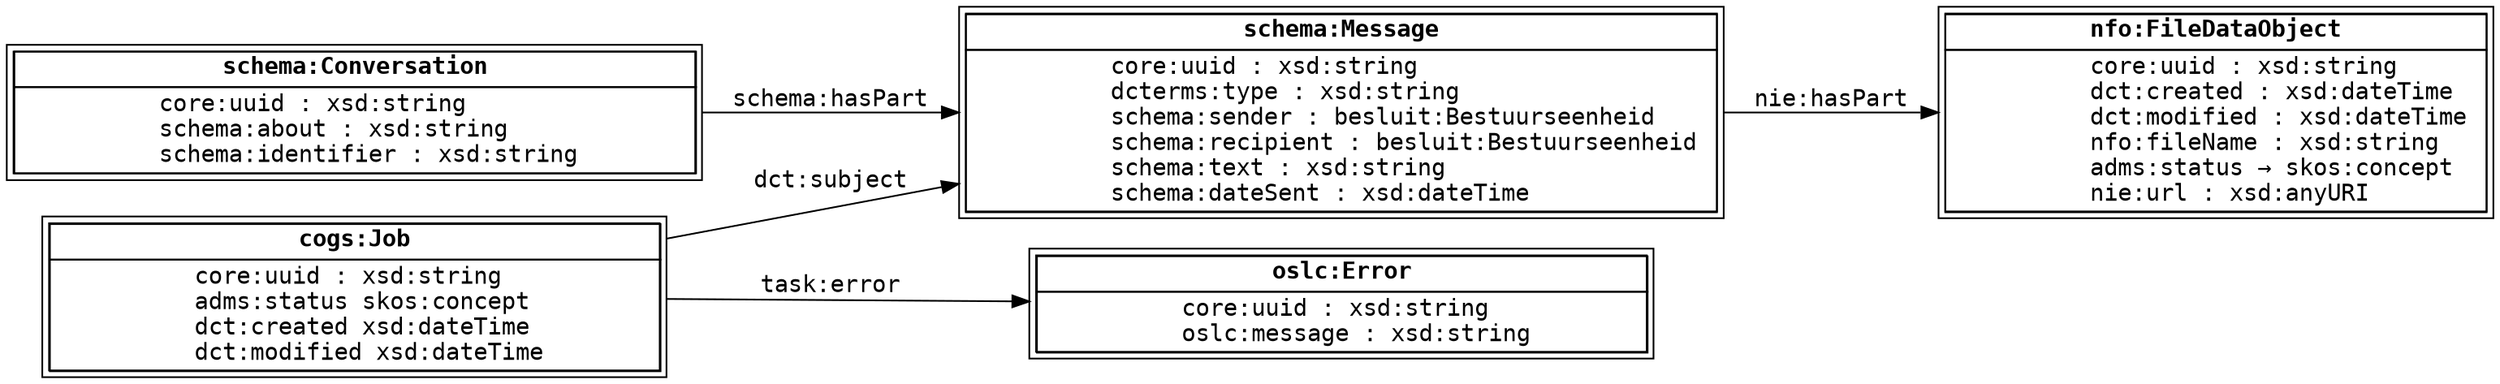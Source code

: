 digraph BerichtenData {
  node [shape="box", peripheries=2, margin=0, fontname="Monospace"];
  edge [fontname="Monospace"]
  rankdir="LR"

  Conversation [label=<
    <table border="0" cellspacing="0" cellborder="1">
      <tr>
        <td><b>schema:Conversation</b></td>
      </tr>
      <tr>
        <td balign="left">
          core:uuid : xsd:string <br/>
          schema:about : xsd:string <br/>
          schema:identifier : xsd:string
        </td>
      </tr>
    </table>
  >];

  Message [label=<
    <table border="0" cellspacing="0" cellborder="1">
      <tr>
        <td><b>schema:Message</b></td>
      </tr>
      <tr>
        <td balign="left">
          core:uuid : xsd:string <br/>
          dcterms:type : xsd:string <br/>
          schema:sender : besluit:Bestuurseenheid <br/>
          schema:recipient : besluit:Bestuurseenheid <br/>
          schema:text : xsd:string <br/>
          schema:dateSent : xsd:dateTime
        </td>
      </tr>
    </table>
  >];

  File [label=<
    <table border="0" cellspacing="0" cellborder="1">
      <tr>
        <td><b>nfo:FileDataObject</b></td>
      </tr>
      <tr>
        <td balign="left">
          core:uuid : xsd:string <br/>
          dct:created : xsd:dateTime <br/>
          dct:modified : xsd:dateTime <br/>
          nfo:fileName : xsd:string <br/>
          adms:status → skos:concept <br/>
          nie:url : xsd:anyURI
        </td>
      </tr>
    </table>
  >];

  Job [label=<
    <table border="0" cellspacing="0" cellborder="1">
      <tr>
        <td><b>cogs:Job</b></td>
      </tr>
      <tr>
        <td balign="left">
          core:uuid : xsd:string <br/>
          adms:status skos:concept <br/>
          dct:created xsd:dateTime <br/>
          dct:modified xsd:dateTime
        </td>
      </tr>
    </table>
  >];

  Error [label=<
    <table border="0" cellspacing="0" cellborder="1">
      <tr>
        <td><b>oslc:Error</b></td>
      </tr>
      <tr>
        <td balign="left">
          core:uuid : xsd:string <br/>
          oslc:message : xsd:string
        </td>
      </tr>
    </table>
  >];

  Conversation -> Message [label="schema:hasPart"]
  Message -> File [label="nie:hasPart"]
  Job -> Message [label="dct:subject"]
  Job -> Error [label="task:error"]
}
